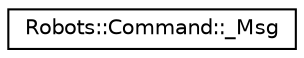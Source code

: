 digraph "Graphical Class Hierarchy"
{
 // INTERACTIVE_SVG=YES
  edge [fontname="Helvetica",fontsize="10",labelfontname="Helvetica",labelfontsize="10"];
  node [fontname="Helvetica",fontsize="10",shape=record];
  rankdir="LR";
  Node0 [label="Robots::Command::_Msg",height=0.2,width=0.4,color="black", fillcolor="white", style="filled",URL="$struct_robots_1_1_command_1_1___msg.html",tooltip="The message (would be nice to use Union data structure but cv::Point has a constructor) ..."];
}

